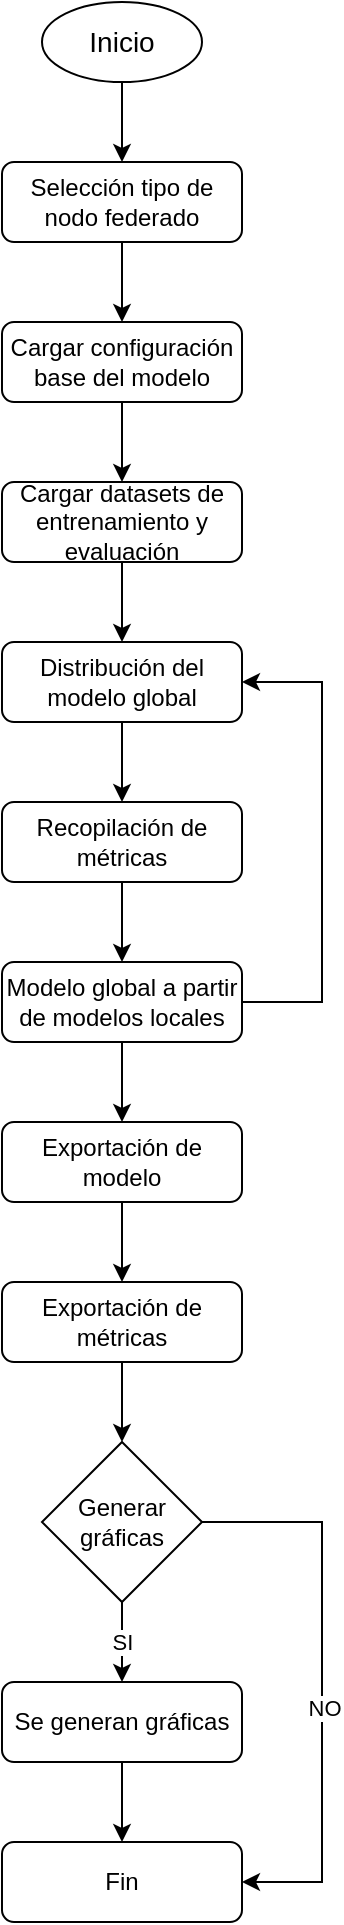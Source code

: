 <mxfile version="27.1.3">
  <diagram name="Page-1" id="mcOuH7iONtjyaMAI37Ni">
    <mxGraphModel dx="1346" dy="1196" grid="1" gridSize="10" guides="1" tooltips="1" connect="1" arrows="1" fold="1" page="1" pageScale="1" pageWidth="1169" pageHeight="827" math="0" shadow="0">
      <root>
        <mxCell id="0" />
        <mxCell id="1" parent="0" />
        <mxCell id="HHDmBZZF9b4SMVAAgY-t-6" style="edgeStyle=orthogonalEdgeStyle;rounded=0;orthogonalLoop=1;jettySize=auto;html=1;entryX=0.5;entryY=0;entryDx=0;entryDy=0;" edge="1" parent="1" source="HHDmBZZF9b4SMVAAgY-t-1" target="HHDmBZZF9b4SMVAAgY-t-2">
          <mxGeometry relative="1" as="geometry">
            <mxPoint x="220" y="90" as="targetPoint" />
          </mxGeometry>
        </mxCell>
        <mxCell id="HHDmBZZF9b4SMVAAgY-t-1" value="Inicio" style="ellipse;whiteSpace=wrap;html=1;fontSize=14;" vertex="1" parent="1">
          <mxGeometry x="180" width="80" height="40" as="geometry" />
        </mxCell>
        <mxCell id="HHDmBZZF9b4SMVAAgY-t-17" style="edgeStyle=orthogonalEdgeStyle;rounded=0;orthogonalLoop=1;jettySize=auto;html=1;entryX=0.5;entryY=0;entryDx=0;entryDy=0;" edge="1" parent="1" source="HHDmBZZF9b4SMVAAgY-t-2" target="HHDmBZZF9b4SMVAAgY-t-59">
          <mxGeometry relative="1" as="geometry">
            <mxPoint x="220" y="150" as="targetPoint" />
          </mxGeometry>
        </mxCell>
        <mxCell id="HHDmBZZF9b4SMVAAgY-t-2" value="Selección tipo de nodo federado" style="rounded=1;whiteSpace=wrap;html=1;" vertex="1" parent="1">
          <mxGeometry x="160" y="80" width="120" height="40" as="geometry" />
        </mxCell>
        <mxCell id="HHDmBZZF9b4SMVAAgY-t-62" style="edgeStyle=orthogonalEdgeStyle;rounded=0;orthogonalLoop=1;jettySize=auto;html=1;entryX=0.5;entryY=0;entryDx=0;entryDy=0;" edge="1" parent="1" source="HHDmBZZF9b4SMVAAgY-t-59" target="HHDmBZZF9b4SMVAAgY-t-60">
          <mxGeometry relative="1" as="geometry" />
        </mxCell>
        <mxCell id="HHDmBZZF9b4SMVAAgY-t-59" value="Cargar configuración base del modelo" style="rounded=1;whiteSpace=wrap;html=1;" vertex="1" parent="1">
          <mxGeometry x="160" y="160" width="120" height="40" as="geometry" />
        </mxCell>
        <mxCell id="HHDmBZZF9b4SMVAAgY-t-60" value="Cargar datasets de entrenamiento y evaluación" style="rounded=1;whiteSpace=wrap;html=1;" vertex="1" parent="1">
          <mxGeometry x="160" y="240" width="120" height="40" as="geometry" />
        </mxCell>
        <mxCell id="HHDmBZZF9b4SMVAAgY-t-63" style="edgeStyle=orthogonalEdgeStyle;rounded=0;orthogonalLoop=1;jettySize=auto;html=1;exitX=0.5;exitY=1;exitDx=0;exitDy=0;entryX=0.5;entryY=0;entryDx=0;entryDy=0;" edge="1" parent="1" source="HHDmBZZF9b4SMVAAgY-t-60" target="HHDmBZZF9b4SMVAAgY-t-64">
          <mxGeometry relative="1" as="geometry">
            <mxPoint x="220" y="210" as="sourcePoint" />
            <mxPoint x="220" y="320" as="targetPoint" />
          </mxGeometry>
        </mxCell>
        <mxCell id="HHDmBZZF9b4SMVAAgY-t-67" style="edgeStyle=orthogonalEdgeStyle;rounded=0;orthogonalLoop=1;jettySize=auto;html=1;entryX=0.5;entryY=0;entryDx=0;entryDy=0;" edge="1" parent="1" source="HHDmBZZF9b4SMVAAgY-t-64" target="HHDmBZZF9b4SMVAAgY-t-66">
          <mxGeometry relative="1" as="geometry" />
        </mxCell>
        <mxCell id="HHDmBZZF9b4SMVAAgY-t-64" value="Distribución del modelo global" style="rounded=1;whiteSpace=wrap;html=1;" vertex="1" parent="1">
          <mxGeometry x="160" y="320" width="120" height="40" as="geometry" />
        </mxCell>
        <mxCell id="HHDmBZZF9b4SMVAAgY-t-70" style="edgeStyle=orthogonalEdgeStyle;rounded=0;orthogonalLoop=1;jettySize=auto;html=1;entryX=0.5;entryY=0;entryDx=0;entryDy=0;" edge="1" parent="1" source="HHDmBZZF9b4SMVAAgY-t-66" target="HHDmBZZF9b4SMVAAgY-t-69">
          <mxGeometry relative="1" as="geometry" />
        </mxCell>
        <mxCell id="HHDmBZZF9b4SMVAAgY-t-66" value="Recopilación de métricas" style="rounded=1;whiteSpace=wrap;html=1;" vertex="1" parent="1">
          <mxGeometry x="160" y="400" width="120" height="40" as="geometry" />
        </mxCell>
        <mxCell id="HHDmBZZF9b4SMVAAgY-t-71" style="edgeStyle=orthogonalEdgeStyle;rounded=0;orthogonalLoop=1;jettySize=auto;html=1;entryX=1;entryY=0.5;entryDx=0;entryDy=0;" edge="1" parent="1" source="HHDmBZZF9b4SMVAAgY-t-69" target="HHDmBZZF9b4SMVAAgY-t-64">
          <mxGeometry relative="1" as="geometry">
            <Array as="points">
              <mxPoint x="320" y="500" />
              <mxPoint x="320" y="340" />
            </Array>
          </mxGeometry>
        </mxCell>
        <mxCell id="HHDmBZZF9b4SMVAAgY-t-73" style="edgeStyle=orthogonalEdgeStyle;rounded=0;orthogonalLoop=1;jettySize=auto;html=1;entryX=0.5;entryY=0;entryDx=0;entryDy=0;" edge="1" parent="1" source="HHDmBZZF9b4SMVAAgY-t-69" target="HHDmBZZF9b4SMVAAgY-t-74">
          <mxGeometry relative="1" as="geometry">
            <mxPoint x="220" y="560" as="targetPoint" />
            <Array as="points">
              <mxPoint x="220" y="540" />
              <mxPoint x="220" y="540" />
            </Array>
          </mxGeometry>
        </mxCell>
        <mxCell id="HHDmBZZF9b4SMVAAgY-t-69" value="Modelo global a partir de modelos locales" style="rounded=1;whiteSpace=wrap;html=1;" vertex="1" parent="1">
          <mxGeometry x="160" y="480" width="120" height="40" as="geometry" />
        </mxCell>
        <mxCell id="HHDmBZZF9b4SMVAAgY-t-77" style="edgeStyle=orthogonalEdgeStyle;rounded=0;orthogonalLoop=1;jettySize=auto;html=1;entryX=0.5;entryY=0;entryDx=0;entryDy=0;" edge="1" parent="1" source="HHDmBZZF9b4SMVAAgY-t-74" target="HHDmBZZF9b4SMVAAgY-t-76">
          <mxGeometry relative="1" as="geometry" />
        </mxCell>
        <mxCell id="HHDmBZZF9b4SMVAAgY-t-74" value="Exportación de modelo" style="rounded=1;whiteSpace=wrap;html=1;" vertex="1" parent="1">
          <mxGeometry x="160" y="560" width="120" height="40" as="geometry" />
        </mxCell>
        <mxCell id="HHDmBZZF9b4SMVAAgY-t-80" style="edgeStyle=orthogonalEdgeStyle;rounded=0;orthogonalLoop=1;jettySize=auto;html=1;entryX=0.5;entryY=0;entryDx=0;entryDy=0;" edge="1" parent="1" source="HHDmBZZF9b4SMVAAgY-t-76" target="HHDmBZZF9b4SMVAAgY-t-79">
          <mxGeometry relative="1" as="geometry" />
        </mxCell>
        <mxCell id="HHDmBZZF9b4SMVAAgY-t-76" value="Exportación de métricas" style="rounded=1;whiteSpace=wrap;html=1;" vertex="1" parent="1">
          <mxGeometry x="160" y="640" width="120" height="40" as="geometry" />
        </mxCell>
        <mxCell id="HHDmBZZF9b4SMVAAgY-t-83" style="edgeStyle=orthogonalEdgeStyle;rounded=0;orthogonalLoop=1;jettySize=auto;html=1;entryX=0.5;entryY=0;entryDx=0;entryDy=0;" edge="1" parent="1" source="HHDmBZZF9b4SMVAAgY-t-78" target="HHDmBZZF9b4SMVAAgY-t-82">
          <mxGeometry relative="1" as="geometry" />
        </mxCell>
        <mxCell id="HHDmBZZF9b4SMVAAgY-t-78" value="Se generan gráficas" style="rounded=1;whiteSpace=wrap;html=1;" vertex="1" parent="1">
          <mxGeometry x="160" y="840" width="120" height="40" as="geometry" />
        </mxCell>
        <mxCell id="HHDmBZZF9b4SMVAAgY-t-81" value="SI" style="edgeStyle=orthogonalEdgeStyle;rounded=0;orthogonalLoop=1;jettySize=auto;html=1;entryX=0.5;entryY=0;entryDx=0;entryDy=0;" edge="1" parent="1" source="HHDmBZZF9b4SMVAAgY-t-79" target="HHDmBZZF9b4SMVAAgY-t-78">
          <mxGeometry relative="1" as="geometry" />
        </mxCell>
        <mxCell id="HHDmBZZF9b4SMVAAgY-t-84" style="edgeStyle=orthogonalEdgeStyle;rounded=0;orthogonalLoop=1;jettySize=auto;html=1;entryX=1;entryY=0.5;entryDx=0;entryDy=0;" edge="1" parent="1" source="HHDmBZZF9b4SMVAAgY-t-79" target="HHDmBZZF9b4SMVAAgY-t-82">
          <mxGeometry relative="1" as="geometry">
            <Array as="points">
              <mxPoint x="320" y="760" />
              <mxPoint x="320" y="940" />
            </Array>
          </mxGeometry>
        </mxCell>
        <mxCell id="HHDmBZZF9b4SMVAAgY-t-86" value="NO" style="edgeLabel;html=1;align=center;verticalAlign=middle;resizable=0;points=[];" vertex="1" connectable="0" parent="HHDmBZZF9b4SMVAAgY-t-84">
          <mxGeometry x="0.089" y="1" relative="1" as="geometry">
            <mxPoint as="offset" />
          </mxGeometry>
        </mxCell>
        <mxCell id="HHDmBZZF9b4SMVAAgY-t-79" value="Generar gráficas" style="rhombus;whiteSpace=wrap;html=1;" vertex="1" parent="1">
          <mxGeometry x="180" y="720" width="80" height="80" as="geometry" />
        </mxCell>
        <mxCell id="HHDmBZZF9b4SMVAAgY-t-82" value="Fin" style="rounded=1;whiteSpace=wrap;html=1;" vertex="1" parent="1">
          <mxGeometry x="160" y="920" width="120" height="40" as="geometry" />
        </mxCell>
      </root>
    </mxGraphModel>
  </diagram>
</mxfile>
